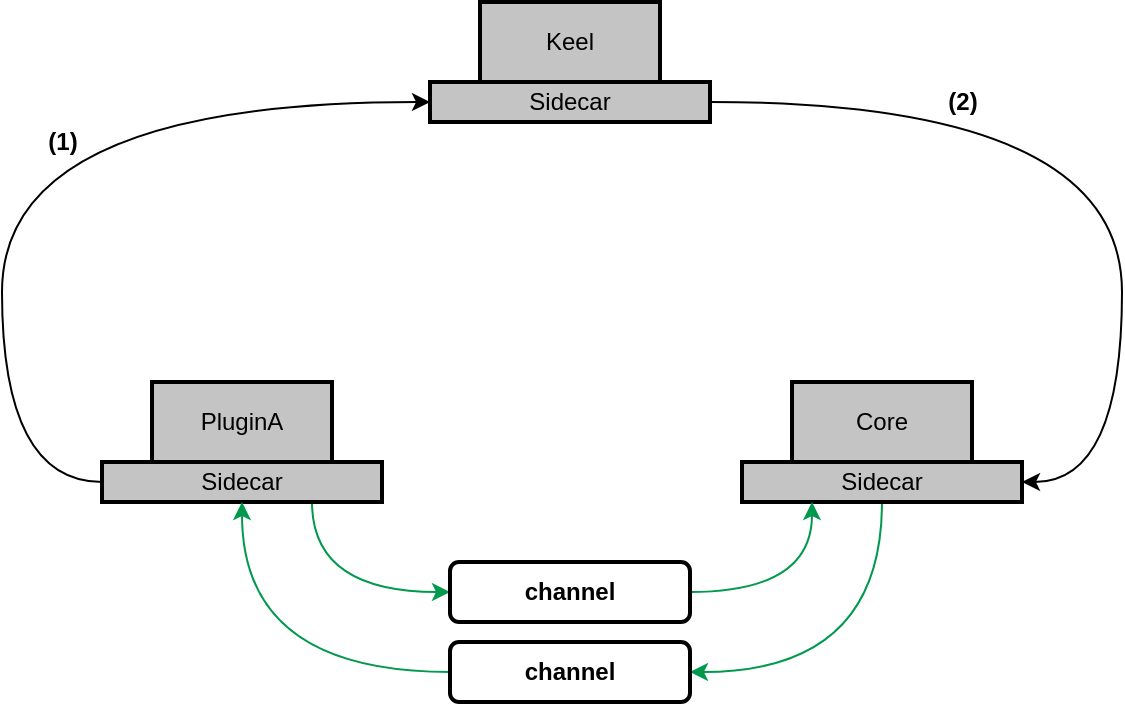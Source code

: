 <mxfile>
    <diagram id="kfE9mx2le4jUbTD7WGOC" name="Page-1">
        <mxGraphModel dx="1085" dy="658" grid="1" gridSize="10" guides="1" tooltips="1" connect="1" arrows="1" fold="1" page="1" pageScale="1" pageWidth="827" pageHeight="1169" background="#ffffff" math="0" shadow="0">
            <root>
                <mxCell id="0"/>
                <mxCell id="1" parent="0"/>
                <mxCell id="23" style="edgeStyle=orthogonalEdgeStyle;curved=1;rounded=0;orthogonalLoop=1;jettySize=auto;html=1;exitX=1;exitY=0.5;exitDx=0;exitDy=0;entryX=1;entryY=0.5;entryDx=0;entryDy=0;strokeColor=#000000;" edge="1" parent="1" source="12" target="16">
                    <mxGeometry relative="1" as="geometry">
                        <Array as="points">
                            <mxPoint x="700" y="260"/>
                            <mxPoint x="700" y="450"/>
                        </Array>
                    </mxGeometry>
                </mxCell>
                <mxCell id="21" style="edgeStyle=orthogonalEdgeStyle;curved=1;rounded=0;orthogonalLoop=1;jettySize=auto;html=1;exitX=0;exitY=0.5;exitDx=0;exitDy=0;entryX=0;entryY=0.5;entryDx=0;entryDy=0;strokeColor=#000000;" edge="1" parent="1" source="14" target="12">
                    <mxGeometry relative="1" as="geometry">
                        <Array as="points">
                            <mxPoint x="140" y="450"/>
                            <mxPoint x="140" y="260"/>
                        </Array>
                    </mxGeometry>
                </mxCell>
                <mxCell id="29" style="edgeStyle=orthogonalEdgeStyle;curved=1;rounded=0;orthogonalLoop=1;jettySize=auto;html=1;exitX=0.75;exitY=1;exitDx=0;exitDy=0;entryX=0;entryY=0.5;entryDx=0;entryDy=0;strokeColor=#00994D;" edge="1" parent="1" source="14" target="28">
                    <mxGeometry relative="1" as="geometry"/>
                </mxCell>
                <mxCell id="14" value="&lt;font color=&quot;#000000&quot;&gt;Sidecar&lt;/font&gt;" style="rounded=0;whiteSpace=wrap;html=1;strokeColor=#000000;strokeWidth=2;fillColor=#C4C4C4;" vertex="1" parent="1">
                    <mxGeometry x="190" y="440" width="140" height="20" as="geometry"/>
                </mxCell>
                <mxCell id="15" value="&lt;font color=&quot;#000000&quot;&gt;PluginA&lt;/font&gt;" style="rounded=0;whiteSpace=wrap;html=1;strokeColor=#000000;strokeWidth=2;fillColor=#C4C4C4;" vertex="1" parent="1">
                    <mxGeometry x="215" y="400" width="90" height="40" as="geometry"/>
                </mxCell>
                <mxCell id="32" style="edgeStyle=orthogonalEdgeStyle;curved=1;rounded=0;orthogonalLoop=1;jettySize=auto;html=1;exitX=0.5;exitY=1;exitDx=0;exitDy=0;entryX=1;entryY=0.5;entryDx=0;entryDy=0;strokeColor=#00994D;" edge="1" parent="1" source="16" target="31">
                    <mxGeometry relative="1" as="geometry"/>
                </mxCell>
                <mxCell id="16" value="&lt;font color=&quot;#000000&quot;&gt;Sidecar&lt;/font&gt;" style="rounded=0;whiteSpace=wrap;html=1;strokeColor=#000000;strokeWidth=2;fillColor=#C4C4C4;" vertex="1" parent="1">
                    <mxGeometry x="510" y="440" width="140" height="20" as="geometry"/>
                </mxCell>
                <mxCell id="17" value="&lt;font color=&quot;#000000&quot;&gt;Core&lt;/font&gt;" style="rounded=0;whiteSpace=wrap;html=1;strokeColor=#000000;strokeWidth=2;fillColor=#C4C4C4;" vertex="1" parent="1">
                    <mxGeometry x="535" y="400" width="90" height="40" as="geometry"/>
                </mxCell>
                <mxCell id="24" value="&lt;b&gt;&lt;font color=&quot;#000000&quot;&gt;(1)&lt;/font&gt;&lt;/b&gt;" style="text;html=1;align=center;verticalAlign=middle;resizable=0;points=[];autosize=1;strokeColor=none;" vertex="1" parent="1">
                    <mxGeometry x="155" y="270" width="30" height="20" as="geometry"/>
                </mxCell>
                <mxCell id="25" value="&lt;b&gt;&lt;font color=&quot;#000000&quot;&gt;(2)&lt;/font&gt;&lt;/b&gt;" style="text;html=1;align=center;verticalAlign=middle;resizable=0;points=[];autosize=1;strokeColor=none;" vertex="1" parent="1">
                    <mxGeometry x="605" y="250" width="30" height="20" as="geometry"/>
                </mxCell>
                <mxCell id="30" style="edgeStyle=orthogonalEdgeStyle;curved=1;rounded=0;orthogonalLoop=1;jettySize=auto;html=1;exitX=1;exitY=0.5;exitDx=0;exitDy=0;entryX=0.25;entryY=1;entryDx=0;entryDy=0;strokeColor=#00994D;" edge="1" parent="1" source="28" target="16">
                    <mxGeometry relative="1" as="geometry"/>
                </mxCell>
                <mxCell id="28" value="&lt;font color=&quot;#000000&quot;&gt;&lt;b&gt;channel&lt;/b&gt;&lt;/font&gt;" style="rounded=1;whiteSpace=wrap;html=1;strokeColor=#000000;strokeWidth=2;fillColor=#FFFFFF;" vertex="1" parent="1">
                    <mxGeometry x="364" y="490" width="120" height="30" as="geometry"/>
                </mxCell>
                <mxCell id="33" style="edgeStyle=orthogonalEdgeStyle;curved=1;rounded=0;orthogonalLoop=1;jettySize=auto;html=1;exitX=0;exitY=0.5;exitDx=0;exitDy=0;entryX=0.5;entryY=1;entryDx=0;entryDy=0;strokeColor=#00994D;" edge="1" parent="1" source="31" target="14">
                    <mxGeometry relative="1" as="geometry"/>
                </mxCell>
                <mxCell id="31" value="&lt;font color=&quot;#000000&quot;&gt;&lt;b&gt;channel&lt;/b&gt;&lt;/font&gt;" style="rounded=1;whiteSpace=wrap;html=1;strokeColor=#000000;strokeWidth=2;fillColor=#FFFFFF;" vertex="1" parent="1">
                    <mxGeometry x="364" y="530" width="120" height="30" as="geometry"/>
                </mxCell>
                <mxCell id="34" value="" style="group" vertex="1" connectable="0" parent="1">
                    <mxGeometry x="354" y="210" width="140" height="60" as="geometry"/>
                </mxCell>
                <mxCell id="12" value="&lt;font color=&quot;#000000&quot;&gt;Sidecar&lt;/font&gt;" style="rounded=0;whiteSpace=wrap;html=1;strokeColor=#000000;strokeWidth=2;fillColor=#C4C4C4;" vertex="1" parent="34">
                    <mxGeometry y="40" width="140" height="20" as="geometry"/>
                </mxCell>
                <mxCell id="13" value="&lt;font color=&quot;#000000&quot;&gt;Keel&lt;/font&gt;" style="rounded=0;whiteSpace=wrap;html=1;strokeColor=#000000;strokeWidth=2;fillColor=#C4C4C4;" vertex="1" parent="34">
                    <mxGeometry x="25" width="90" height="40" as="geometry"/>
                </mxCell>
            </root>
        </mxGraphModel>
    </diagram>
</mxfile>